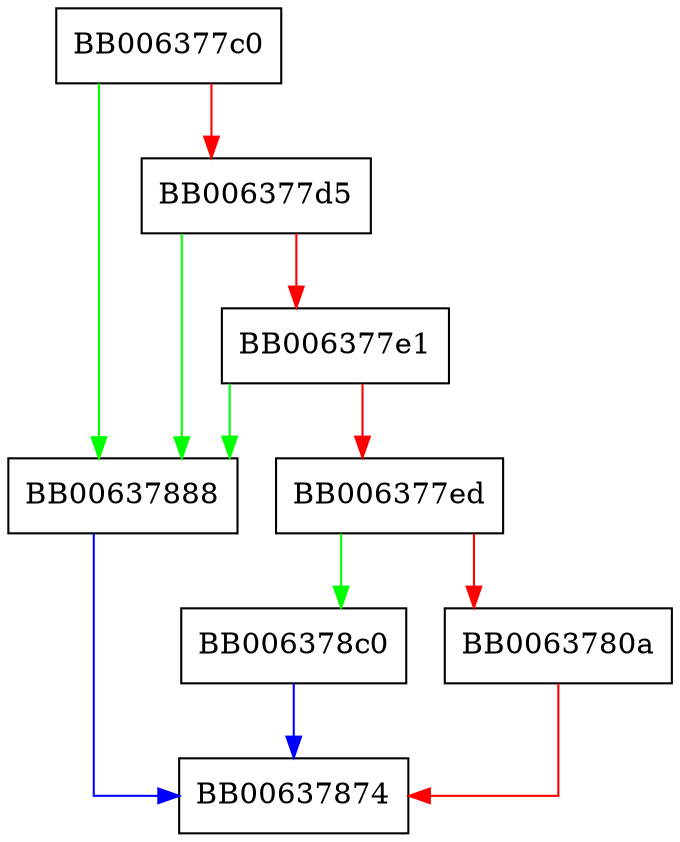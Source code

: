 digraph EVP_PKEY_CTX_set_rsa_pss_keygen_mgf1_md_name {
  node [shape="box"];
  graph [splines=ortho];
  BB006377c0 -> BB00637888 [color="green"];
  BB006377c0 -> BB006377d5 [color="red"];
  BB006377d5 -> BB00637888 [color="green"];
  BB006377d5 -> BB006377e1 [color="red"];
  BB006377e1 -> BB00637888 [color="green"];
  BB006377e1 -> BB006377ed [color="red"];
  BB006377ed -> BB006378c0 [color="green"];
  BB006377ed -> BB0063780a [color="red"];
  BB0063780a -> BB00637874 [color="red"];
  BB00637888 -> BB00637874 [color="blue"];
  BB006378c0 -> BB00637874 [color="blue"];
}